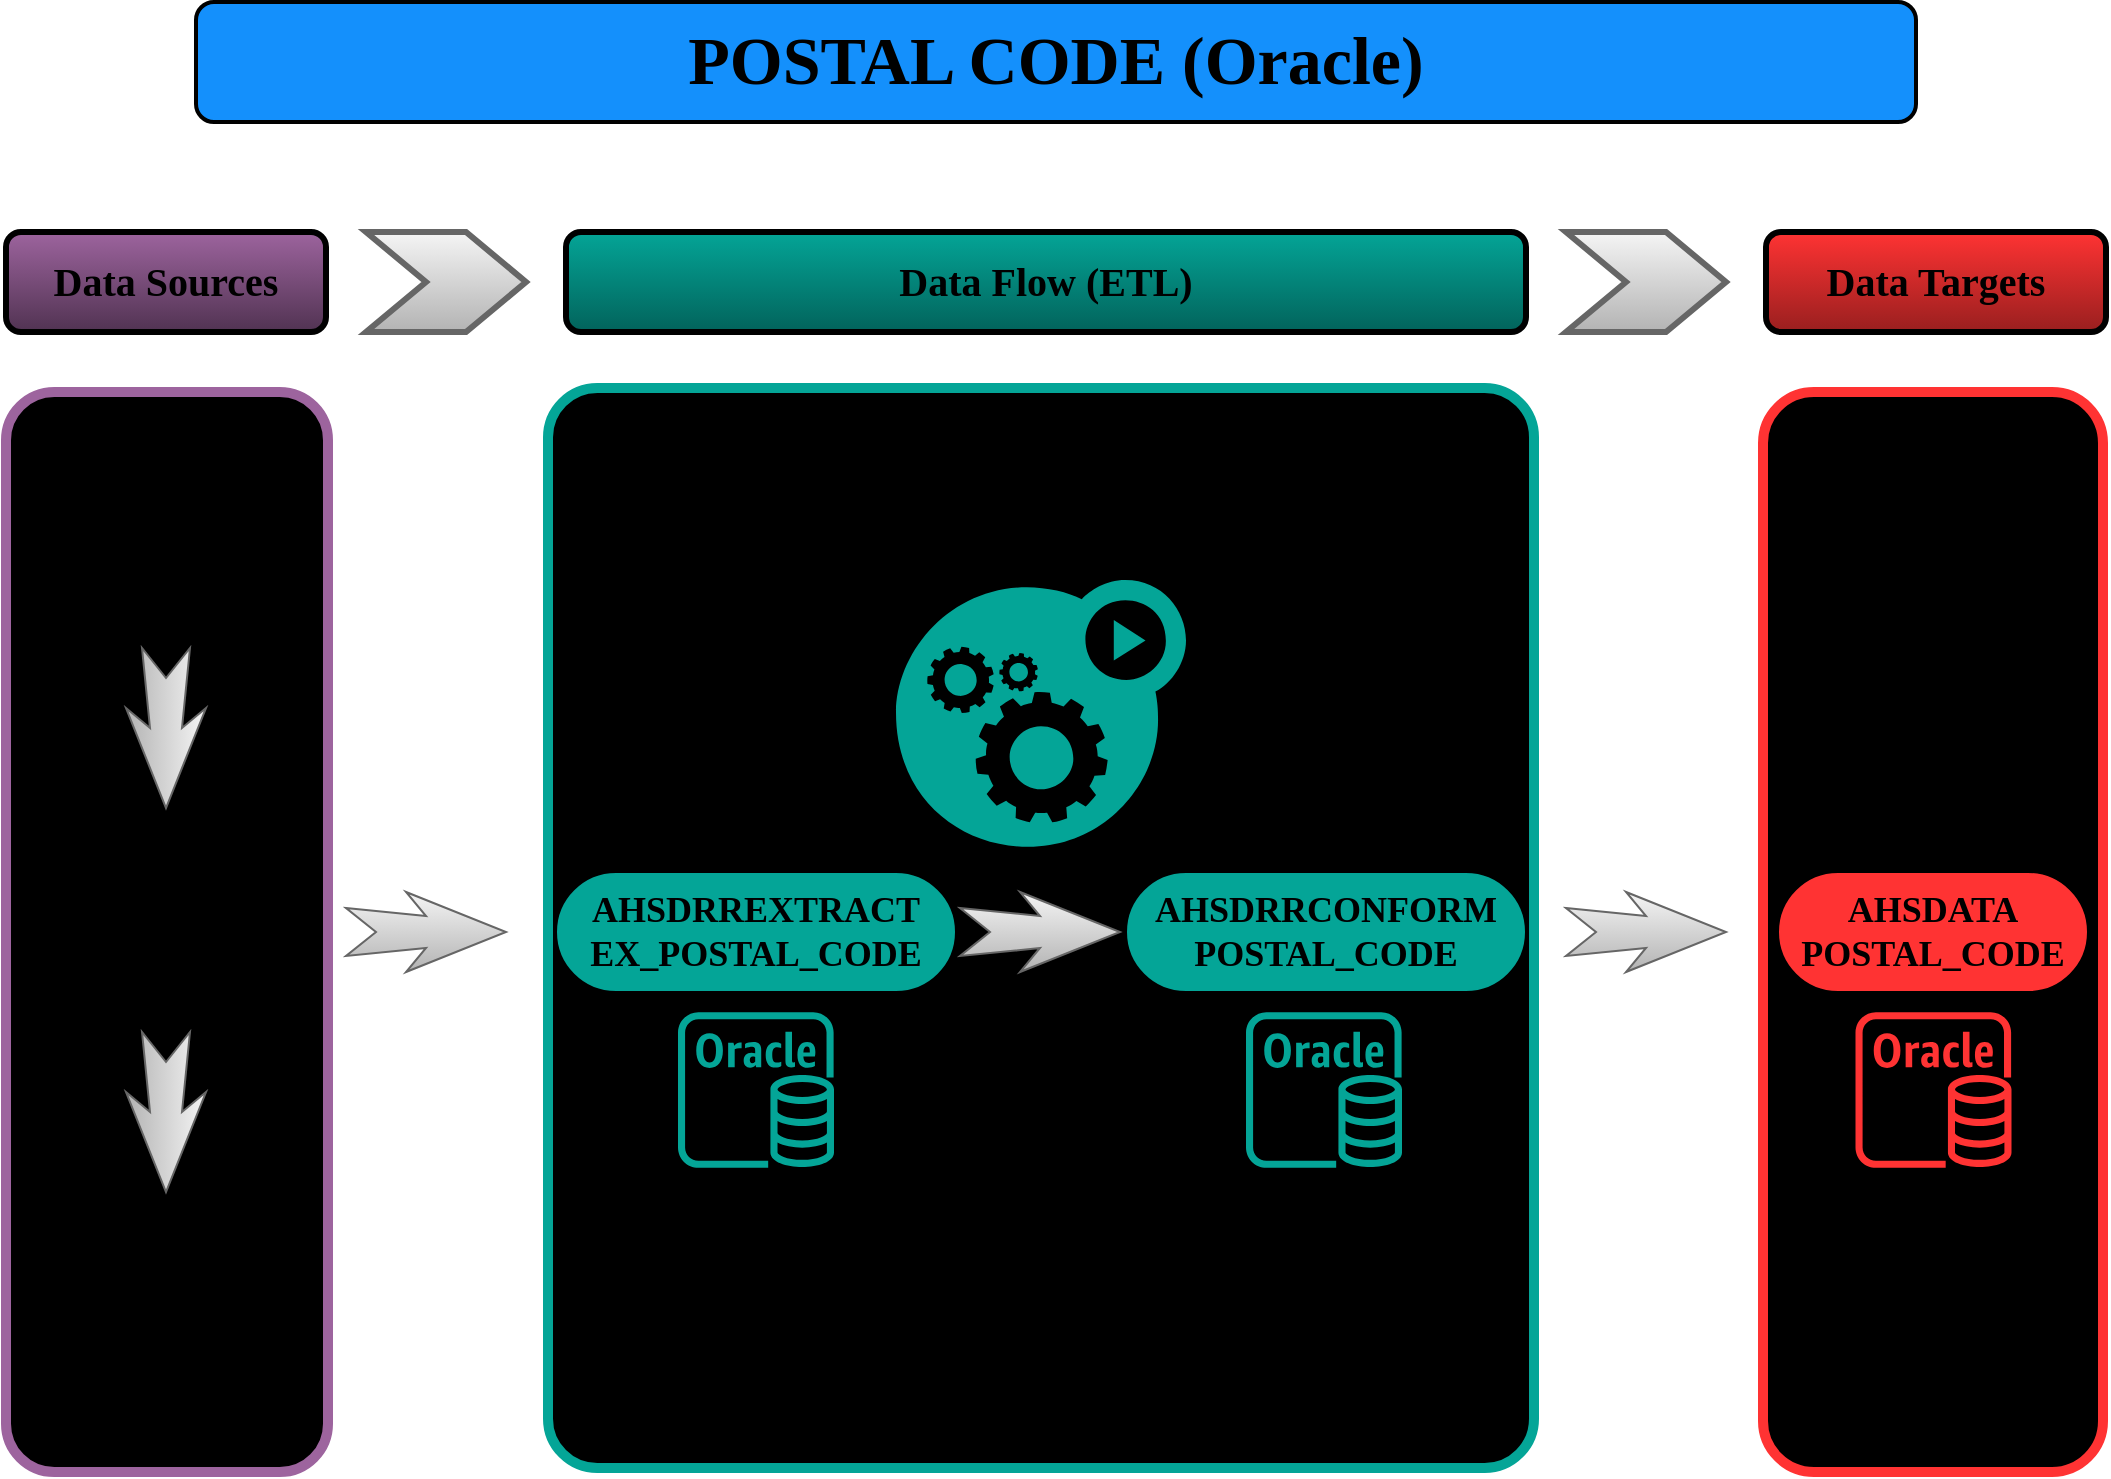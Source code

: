 <mxfile version="21.6.8" type="github">
  <diagram name="Page-1" id="2YBvvXClWsGukQMizWep">
    <mxGraphModel dx="1615" dy="834" grid="0" gridSize="10" guides="1" tooltips="1" connect="1" arrows="1" fold="1" page="1" pageScale="1" pageWidth="1100" pageHeight="850" background="#FFFFFF" math="0" shadow="0">
      <root>
        <mxCell id="0" />
        <mxCell id="1" parent="0" />
        <mxCell id="Vc_qNqWKN2TwWsNFO-2Q-7" value="&lt;font face=&quot;Tahoma&quot; size=&quot;1&quot; style=&quot;&quot;&gt;&lt;b style=&quot;font-size: 34px;&quot;&gt;POSTAL CODE (Oracle)&lt;/b&gt;&lt;/font&gt;" style="rounded=1;whiteSpace=wrap;html=1;fillColor=#1490FC;strokeColor=#000000;strokeWidth=2;flipH=1;flipV=1;" vertex="1" parent="1">
          <mxGeometry x="134" y="81" width="860" height="60" as="geometry" />
        </mxCell>
        <mxCell id="Vc_qNqWKN2TwWsNFO-2Q-53" value="" style="group" vertex="1" connectable="0" parent="1">
          <mxGeometry x="39" y="196" width="1050" height="50" as="geometry" />
        </mxCell>
        <mxCell id="Vc_qNqWKN2TwWsNFO-2Q-2" value="&lt;font style=&quot;font-size: 20px;&quot;&gt;Data Sources&lt;/font&gt;" style="rounded=1;whiteSpace=wrap;html=1;fontSize=17;fontStyle=1;fillColor=#9D649E;strokeColor=#000000;strokeWidth=3;fontFamily=Tahoma;gradientColor=#513352;" vertex="1" parent="Vc_qNqWKN2TwWsNFO-2Q-53">
          <mxGeometry width="160" height="50" as="geometry" />
        </mxCell>
        <mxCell id="Vc_qNqWKN2TwWsNFO-2Q-6" value="&lt;font face=&quot;Tahoma&quot; style=&quot;font-size: 20px;&quot;&gt;Data Targets&lt;/font&gt;" style="rounded=1;whiteSpace=wrap;html=1;fontSize=17;fontStyle=1;strokeWidth=3;fillColor=#FF3333;strokeColor=#000000;gradientColor=#991F1F;" vertex="1" parent="Vc_qNqWKN2TwWsNFO-2Q-53">
          <mxGeometry x="880" width="170" height="50" as="geometry" />
        </mxCell>
        <mxCell id="Vc_qNqWKN2TwWsNFO-2Q-17" value="" style="html=1;shadow=0;dashed=0;align=center;verticalAlign=middle;shape=mxgraph.arrows2.arrow;dy=0;dx=30;notch=30;fillColor=#f5f5f5;gradientColor=#b3b3b3;strokeColor=#666666;strokeWidth=3;" vertex="1" parent="Vc_qNqWKN2TwWsNFO-2Q-53">
          <mxGeometry x="180" width="80" height="50" as="geometry" />
        </mxCell>
        <mxCell id="Vc_qNqWKN2TwWsNFO-2Q-18" value="" style="html=1;shadow=0;dashed=0;align=center;verticalAlign=middle;shape=mxgraph.arrows2.arrow;dy=0;dx=30;notch=30;fillColor=#f5f5f5;gradientColor=#b3b3b3;strokeColor=#666666;strokeWidth=3;" vertex="1" parent="Vc_qNqWKN2TwWsNFO-2Q-53">
          <mxGeometry x="780" width="80" height="50" as="geometry" />
        </mxCell>
        <mxCell id="Vc_qNqWKN2TwWsNFO-2Q-19" value="&lt;font style=&quot;font-size: 20px;&quot;&gt;Data Flow (ETL)&lt;/font&gt;" style="rounded=1;whiteSpace=wrap;html=1;fontSize=17;fontStyle=1;strokeWidth=3;fontFamily=Tahoma;fillColor=#04A597;strokeColor=#000000;fontColor=#000000;gradientColor=#02635B;" vertex="1" parent="Vc_qNqWKN2TwWsNFO-2Q-53">
          <mxGeometry x="280" width="480" height="50" as="geometry" />
        </mxCell>
        <mxCell id="Vc_qNqWKN2TwWsNFO-2Q-42" value="" style="html=1;shadow=0;dashed=0;align=center;verticalAlign=middle;shape=mxgraph.arrows2.stylisedArrow;dy=0.6;dx=40;notch=15;feather=0.4;direction=east;fillColor=#f5f5f5;gradientColor=#b3b3b3;strokeColor=#666666;" vertex="1" parent="1">
          <mxGeometry x="209" y="526" width="80" height="40" as="geometry" />
        </mxCell>
        <mxCell id="Vc_qNqWKN2TwWsNFO-2Q-52" value="" style="html=1;shadow=0;dashed=0;align=center;verticalAlign=middle;shape=mxgraph.arrows2.stylisedArrow;dy=0.6;dx=40;notch=15;feather=0.4;direction=east;fillColor=#f5f5f5;gradientColor=#b3b3b3;strokeColor=#666666;" vertex="1" parent="1">
          <mxGeometry x="819" y="526" width="80" height="40" as="geometry" />
        </mxCell>
        <mxCell id="Vc_qNqWKN2TwWsNFO-2Q-20" value="" style="rounded=1;whiteSpace=wrap;html=1;fontSize=17;fontStyle=1;fillColor=#000000;strokeColor=#04A597;strokeWidth=5;arcSize=5;container=0;" vertex="1" parent="1">
          <mxGeometry x="310" y="274" width="493" height="540" as="geometry" />
        </mxCell>
        <mxCell id="Vc_qNqWKN2TwWsNFO-2Q-25" value="&lt;font style=&quot;font-size: 18px;&quot; face=&quot;Tahoma&quot;&gt;&lt;b style=&quot;&quot;&gt;AHSDRREXTRACT&lt;br&gt;EX_POSTAL_CODE&lt;/b&gt;&lt;/font&gt;" style="html=1;dashed=0;whiteSpace=wrap;shape=mxgraph.dfd.start;fillColor=#04A597;container=0;" vertex="1" parent="1">
          <mxGeometry x="314" y="516" width="200" height="60" as="geometry" />
        </mxCell>
        <mxCell id="Vc_qNqWKN2TwWsNFO-2Q-26" value="&lt;font style=&quot;font-size: 18px;&quot; face=&quot;Tahoma&quot;&gt;&lt;b style=&quot;&quot;&gt;AHSDRRCONFORM&lt;br&gt;POSTAL_CODE&lt;/b&gt;&lt;/font&gt;" style="html=1;dashed=0;whiteSpace=wrap;shape=mxgraph.dfd.start;fillColor=#04A597;container=0;" vertex="1" parent="1">
          <mxGeometry x="599" y="516" width="200" height="60" as="geometry" />
        </mxCell>
        <mxCell id="Vc_qNqWKN2TwWsNFO-2Q-40" value="" style="html=1;shadow=0;dashed=0;align=center;verticalAlign=middle;shape=mxgraph.arrows2.stylisedArrow;dy=0.6;dx=40;notch=15;feather=0.4;direction=east;fillColor=#f5f5f5;container=0;gradientColor=#b3b3b3;strokeColor=#666666;" vertex="1" parent="1">
          <mxGeometry x="516" y="526" width="80" height="40" as="geometry" />
        </mxCell>
        <mxCell id="Vc_qNqWKN2TwWsNFO-2Q-45" value="" style="sketch=0;outlineConnect=0;fontColor=#232F3E;gradientColor=none;fillColor=#04A597;strokeColor=none;dashed=0;verticalLabelPosition=bottom;verticalAlign=top;align=center;html=1;fontSize=12;fontStyle=0;aspect=fixed;pointerEvents=1;shape=mxgraph.aws4.rds_oracle_instance;container=0;" vertex="1" parent="1">
          <mxGeometry x="375" y="586" width="78" height="78" as="geometry" />
        </mxCell>
        <mxCell id="Vc_qNqWKN2TwWsNFO-2Q-46" value="" style="sketch=0;outlineConnect=0;fontColor=#232F3E;gradientColor=none;fillColor=#04A597;strokeColor=none;dashed=0;verticalLabelPosition=bottom;verticalAlign=top;align=center;html=1;fontSize=12;fontStyle=0;aspect=fixed;pointerEvents=1;shape=mxgraph.aws4.rds_oracle_instance;container=0;" vertex="1" parent="1">
          <mxGeometry x="659" y="586" width="78" height="78" as="geometry" />
        </mxCell>
        <mxCell id="Vc_qNqWKN2TwWsNFO-2Q-62" value="" style="sketch=0;html=1;aspect=fixed;strokeColor=none;shadow=0;fillColor=#04A597;verticalAlign=top;labelPosition=center;verticalLabelPosition=bottom;shape=mxgraph.gcp2.gear_load" vertex="1" parent="1">
          <mxGeometry x="484" y="370" width="145" height="133.4" as="geometry" />
        </mxCell>
        <mxCell id="Vc_qNqWKN2TwWsNFO-2Q-21" value="" style="rounded=1;whiteSpace=wrap;html=1;fontSize=17;fontStyle=1;fillColor=#000000;strokeColor=#FF3333;strokeWidth=5;" vertex="1" parent="1">
          <mxGeometry x="917.5" y="276" width="170" height="540" as="geometry" />
        </mxCell>
        <mxCell id="Vc_qNqWKN2TwWsNFO-2Q-36" value="&lt;font style=&quot;font-size: 18px;&quot; face=&quot;Tahoma&quot;&gt;&lt;b style=&quot;&quot;&gt;AHSDATA&lt;br&gt;POSTAL_CODE&lt;/b&gt;&lt;/font&gt;" style="html=1;dashed=0;whiteSpace=wrap;shape=mxgraph.dfd.start;fillColor=#FF3333;" vertex="1" parent="1">
          <mxGeometry x="925" y="516" width="155" height="60" as="geometry" />
        </mxCell>
        <mxCell id="Vc_qNqWKN2TwWsNFO-2Q-47" value="" style="sketch=0;outlineConnect=0;fontColor=#232F3E;gradientColor=none;fillColor=#FF3333;strokeColor=none;dashed=0;verticalLabelPosition=bottom;verticalAlign=top;align=center;html=1;fontSize=12;fontStyle=0;aspect=fixed;pointerEvents=1;shape=mxgraph.aws4.rds_oracle_instance;" vertex="1" parent="1">
          <mxGeometry x="963.75" y="586" width="78" height="78" as="geometry" />
        </mxCell>
        <mxCell id="Vc_qNqWKN2TwWsNFO-2Q-13" value="" style="rounded=1;whiteSpace=wrap;html=1;fontSize=17;fontStyle=1;fillColor=#000000;strokeColor=#9D649E;strokeWidth=5;container=0;labelBackgroundColor=#000000;fontColor=#FFFFFF;" vertex="1" parent="1">
          <mxGeometry x="39" y="276" width="161" height="540" as="geometry" />
        </mxCell>
        <mxCell id="Vc_qNqWKN2TwWsNFO-2Q-27" value="" style="shape=image;html=1;verticalAlign=top;verticalLabelPosition=bottom;labelBackgroundColor=#ffffff;imageAspect=0;aspect=fixed;image=https://cdn1.iconfinder.com/data/icons/DarkGlass_Reworked/128x128/mimetypes/zip3.png;container=0;" vertex="1" parent="1">
          <mxGeometry x="69" y="296" width="100" height="100" as="geometry" />
        </mxCell>
        <mxCell id="Vc_qNqWKN2TwWsNFO-2Q-29" value="" style="shape=image;html=1;verticalAlign=top;verticalLabelPosition=bottom;labelBackgroundColor=#ffffff;imageAspect=0;aspect=fixed;image=https://cdn0.iconfinder.com/data/icons/Hosting_Icons/128/ftp-px-png.png;container=0;" vertex="1" parent="1">
          <mxGeometry x="69" y="486" width="100" height="100" as="geometry" />
        </mxCell>
        <mxCell id="Vc_qNqWKN2TwWsNFO-2Q-30" value="" style="shape=image;html=1;verticalAlign=top;verticalLabelPosition=bottom;labelBackgroundColor=#ffffff;imageAspect=0;aspect=fixed;image=https://cdn3.iconfinder.com/data/icons/cad-database-presentation-spreadsheet-vector-fil-2/512/19-128.png;container=0;" vertex="1" parent="1">
          <mxGeometry x="69" y="696" width="100" height="100" as="geometry" />
        </mxCell>
        <mxCell id="Vc_qNqWKN2TwWsNFO-2Q-32" value="" style="html=1;shadow=0;dashed=0;align=center;verticalAlign=middle;shape=mxgraph.arrows2.stylisedArrow;dy=0.6;dx=40;notch=15;feather=0.4;direction=south;container=0;fillColor=#f5f5f5;gradientColor=#b3b3b3;strokeColor=#666666;" vertex="1" parent="1">
          <mxGeometry x="99" y="404" width="40" height="80" as="geometry" />
        </mxCell>
        <mxCell id="Vc_qNqWKN2TwWsNFO-2Q-33" value="" style="html=1;shadow=0;dashed=0;align=center;verticalAlign=middle;shape=mxgraph.arrows2.stylisedArrow;dy=0.6;dx=40;notch=15;feather=0.4;direction=south;container=0;fillColor=#f5f5f5;gradientColor=#b3b3b3;strokeColor=#666666;" vertex="1" parent="1">
          <mxGeometry x="99" y="596" width="40" height="80" as="geometry" />
        </mxCell>
      </root>
    </mxGraphModel>
  </diagram>
</mxfile>
